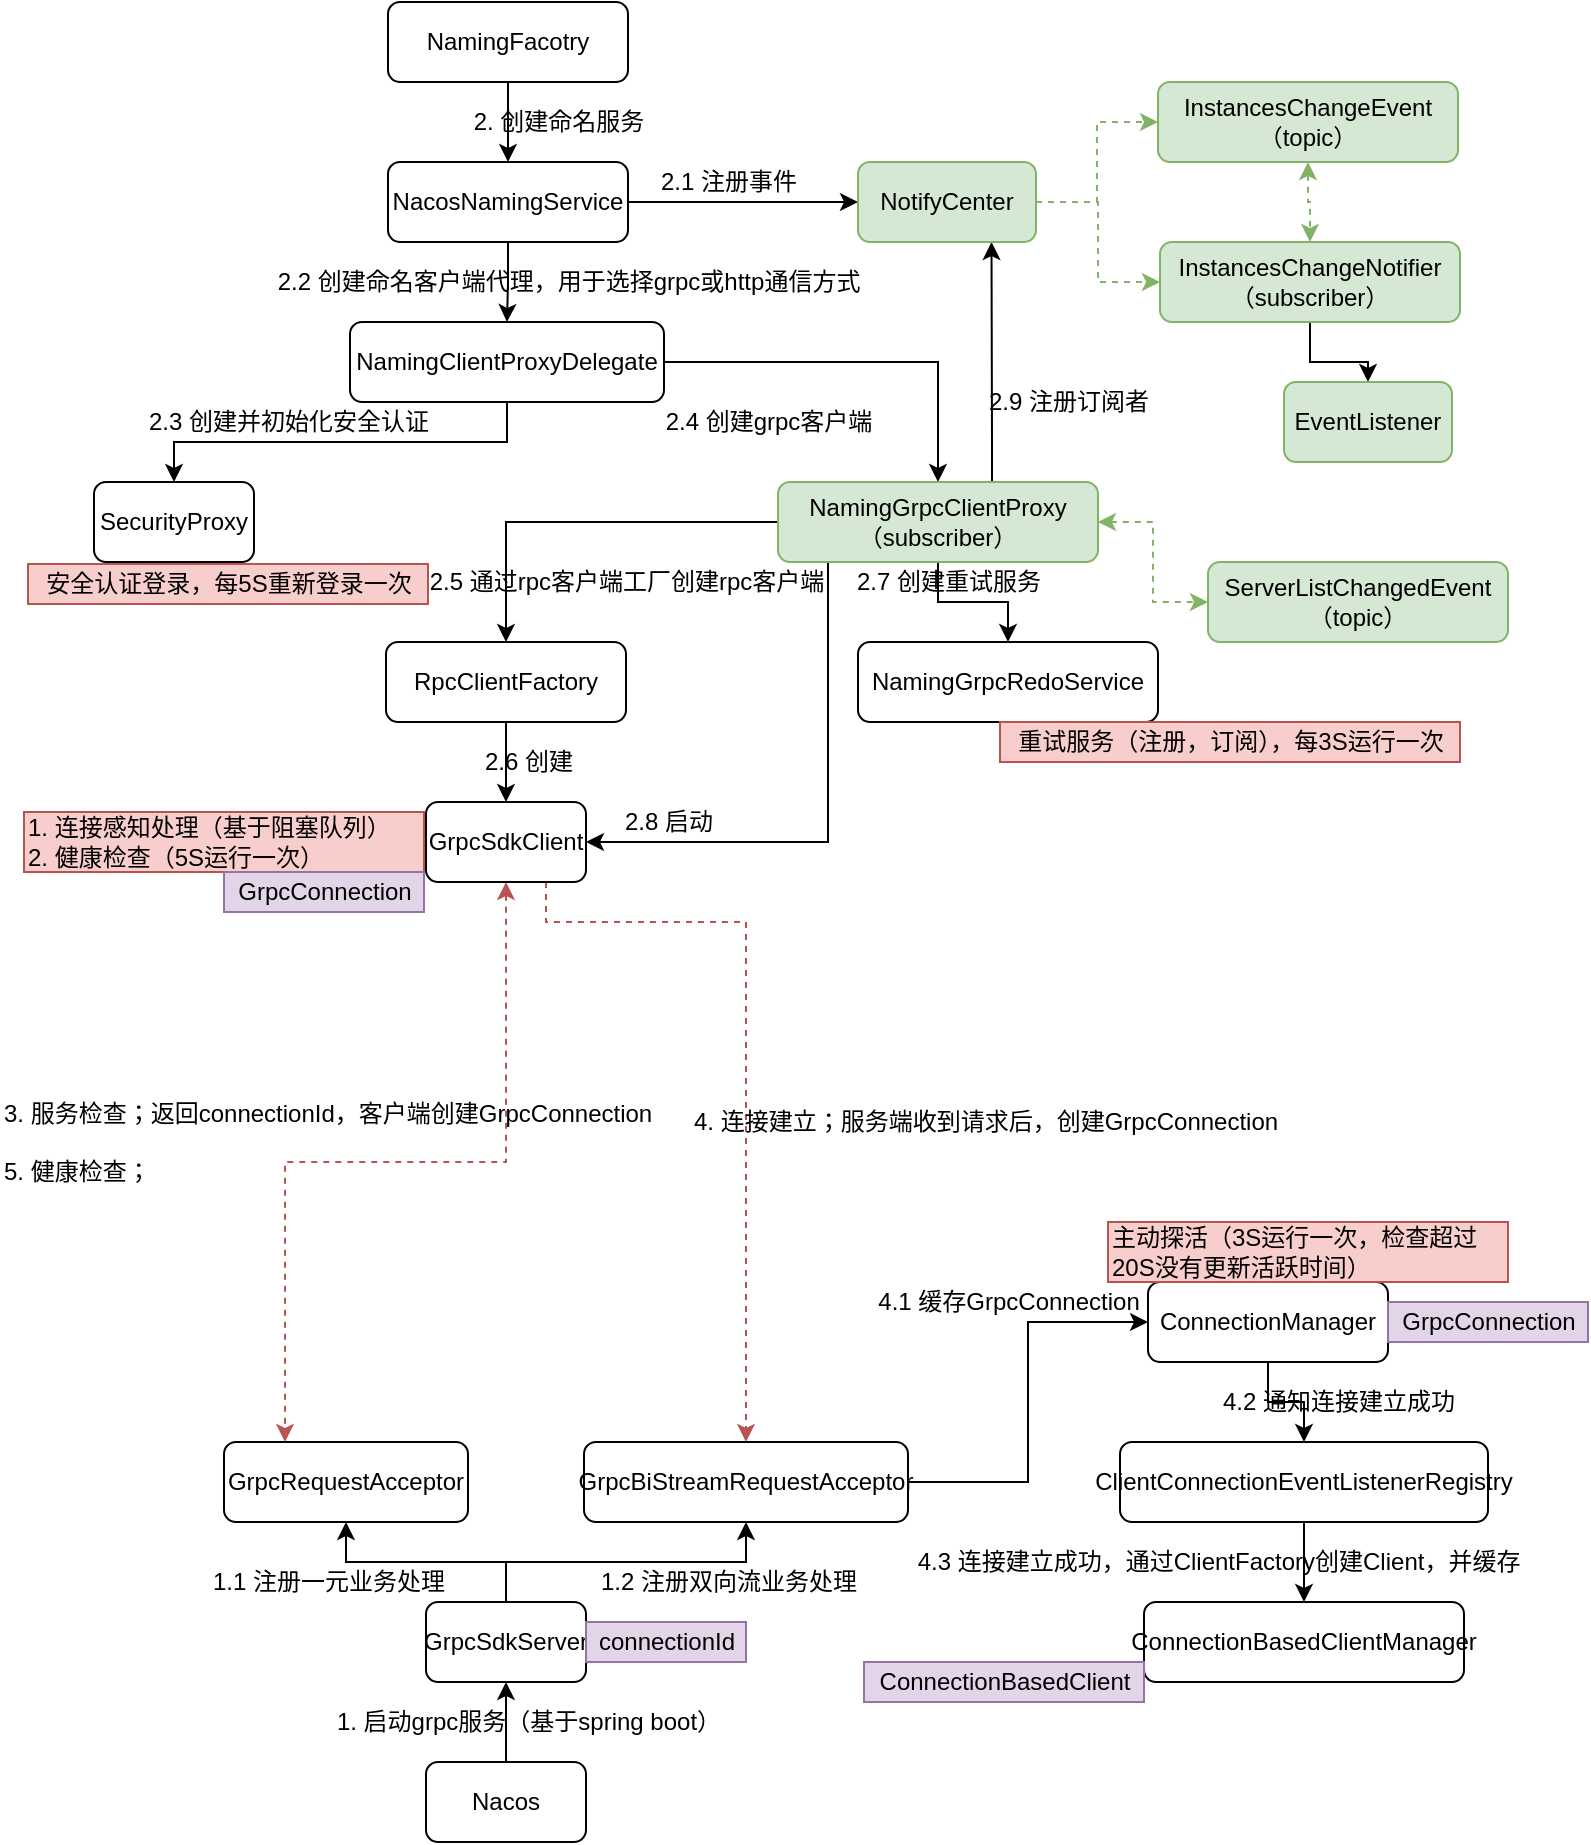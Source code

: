 <mxfile version="15.8.7" type="device"><diagram id="tt5ekTkUBXg02wSBG8P3" name="第 1 页"><mxGraphModel dx="943" dy="739" grid="1" gridSize="10" guides="1" tooltips="1" connect="1" arrows="1" fold="1" page="1" pageScale="1" pageWidth="827" pageHeight="1169" math="0" shadow="0"><root><mxCell id="0"/><mxCell id="1" parent="0"/><mxCell id="f9-lHsc8rP5tucf21f5C-9" style="edgeStyle=orthogonalEdgeStyle;rounded=0;orthogonalLoop=1;jettySize=auto;html=1;" parent="1" source="f9-lHsc8rP5tucf21f5C-1" target="f9-lHsc8rP5tucf21f5C-7" edge="1"><mxGeometry relative="1" as="geometry"/></mxCell><mxCell id="SVOTpCkyqdmJdfq3Dzou-3" style="edgeStyle=orthogonalEdgeStyle;rounded=0;orthogonalLoop=1;jettySize=auto;html=1;entryX=0;entryY=0.5;entryDx=0;entryDy=0;" parent="1" source="f9-lHsc8rP5tucf21f5C-1" target="SVOTpCkyqdmJdfq3Dzou-2" edge="1"><mxGeometry relative="1" as="geometry"/></mxCell><mxCell id="f9-lHsc8rP5tucf21f5C-1" value="NacosNamingService" style="rounded=1;whiteSpace=wrap;html=1;" parent="1" vertex="1"><mxGeometry x="210" y="170" width="120" height="40" as="geometry"/></mxCell><mxCell id="f9-lHsc8rP5tucf21f5C-3" style="edgeStyle=orthogonalEdgeStyle;rounded=0;orthogonalLoop=1;jettySize=auto;html=1;entryX=0.5;entryY=0;entryDx=0;entryDy=0;" parent="1" source="f9-lHsc8rP5tucf21f5C-2" target="f9-lHsc8rP5tucf21f5C-1" edge="1"><mxGeometry relative="1" as="geometry"/></mxCell><mxCell id="f9-lHsc8rP5tucf21f5C-2" value="NamingFacotry" style="rounded=1;whiteSpace=wrap;html=1;" parent="1" vertex="1"><mxGeometry x="210" y="90" width="120" height="40" as="geometry"/></mxCell><mxCell id="f9-lHsc8rP5tucf21f5C-4" value="2. 创建命名服务" style="text;html=1;align=center;verticalAlign=middle;resizable=0;points=[];autosize=1;strokeColor=none;fillColor=none;" parent="1" vertex="1"><mxGeometry x="245" y="140" width="100" height="20" as="geometry"/></mxCell><mxCell id="f9-lHsc8rP5tucf21f5C-12" style="edgeStyle=orthogonalEdgeStyle;rounded=0;orthogonalLoop=1;jettySize=auto;html=1;entryX=0.5;entryY=0;entryDx=0;entryDy=0;" parent="1" source="f9-lHsc8rP5tucf21f5C-7" target="f9-lHsc8rP5tucf21f5C-11" edge="1"><mxGeometry relative="1" as="geometry"><Array as="points"><mxPoint x="269" y="310"/><mxPoint x="103" y="310"/></Array></mxGeometry></mxCell><mxCell id="f9-lHsc8rP5tucf21f5C-16" style="edgeStyle=orthogonalEdgeStyle;rounded=0;orthogonalLoop=1;jettySize=auto;html=1;" parent="1" source="f9-lHsc8rP5tucf21f5C-7" target="f9-lHsc8rP5tucf21f5C-15" edge="1"><mxGeometry relative="1" as="geometry"/></mxCell><mxCell id="f9-lHsc8rP5tucf21f5C-7" value="NamingClientProxyDelegate" style="rounded=1;whiteSpace=wrap;html=1;" parent="1" vertex="1"><mxGeometry x="191" y="250" width="157" height="40" as="geometry"/></mxCell><mxCell id="f9-lHsc8rP5tucf21f5C-10" value="2.2 创建命名客户端代理，用于选择grpc或http通信方式" style="text;html=1;align=center;verticalAlign=middle;resizable=0;points=[];autosize=1;strokeColor=none;fillColor=none;" parent="1" vertex="1"><mxGeometry x="145" y="220" width="310" height="20" as="geometry"/></mxCell><mxCell id="f9-lHsc8rP5tucf21f5C-11" value="SecurityProxy" style="rounded=1;whiteSpace=wrap;html=1;" parent="1" vertex="1"><mxGeometry x="63" y="330" width="80" height="40" as="geometry"/></mxCell><mxCell id="f9-lHsc8rP5tucf21f5C-13" value="2.3 创建并初始化安全认证" style="text;html=1;align=center;verticalAlign=middle;resizable=0;points=[];autosize=1;strokeColor=none;fillColor=none;" parent="1" vertex="1"><mxGeometry x="80" y="290" width="160" height="20" as="geometry"/></mxCell><mxCell id="f9-lHsc8rP5tucf21f5C-14" value="安全认证登录，每5S重新登录一次" style="text;html=1;align=center;verticalAlign=middle;resizable=0;points=[];autosize=1;strokeColor=#b85450;fillColor=#f8cecc;" parent="1" vertex="1"><mxGeometry x="30" y="371" width="200" height="20" as="geometry"/></mxCell><mxCell id="f9-lHsc8rP5tucf21f5C-22" style="edgeStyle=orthogonalEdgeStyle;rounded=0;orthogonalLoop=1;jettySize=auto;html=1;" parent="1" source="f9-lHsc8rP5tucf21f5C-15" target="f9-lHsc8rP5tucf21f5C-21" edge="1"><mxGeometry relative="1" as="geometry"/></mxCell><mxCell id="f9-lHsc8rP5tucf21f5C-26" style="edgeStyle=orthogonalEdgeStyle;rounded=0;orthogonalLoop=1;jettySize=auto;html=1;" parent="1" source="f9-lHsc8rP5tucf21f5C-15" target="f9-lHsc8rP5tucf21f5C-25" edge="1"><mxGeometry relative="1" as="geometry"/></mxCell><mxCell id="f9-lHsc8rP5tucf21f5C-32" style="edgeStyle=orthogonalEdgeStyle;rounded=0;orthogonalLoop=1;jettySize=auto;html=1;entryX=1;entryY=0.5;entryDx=0;entryDy=0;" parent="1" source="f9-lHsc8rP5tucf21f5C-15" target="f9-lHsc8rP5tucf21f5C-18" edge="1"><mxGeometry relative="1" as="geometry"><Array as="points"><mxPoint x="430" y="510"/></Array></mxGeometry></mxCell><mxCell id="SVOTpCkyqdmJdfq3Dzou-13" style="edgeStyle=orthogonalEdgeStyle;rounded=0;orthogonalLoop=1;jettySize=auto;html=1;entryX=0.75;entryY=1;entryDx=0;entryDy=0;startArrow=none;startFill=0;" parent="1" source="f9-lHsc8rP5tucf21f5C-15" target="SVOTpCkyqdmJdfq3Dzou-2" edge="1"><mxGeometry relative="1" as="geometry"><Array as="points"><mxPoint x="512" y="310"/><mxPoint x="512" y="310"/></Array></mxGeometry></mxCell><mxCell id="SVOTpCkyqdmJdfq3Dzou-16" style="edgeStyle=orthogonalEdgeStyle;rounded=0;orthogonalLoop=1;jettySize=auto;html=1;entryX=0;entryY=0.5;entryDx=0;entryDy=0;startArrow=classic;startFill=1;dashed=1;fillColor=#d5e8d4;strokeColor=#82b366;" parent="1" source="f9-lHsc8rP5tucf21f5C-15" target="SVOTpCkyqdmJdfq3Dzou-15" edge="1"><mxGeometry relative="1" as="geometry"/></mxCell><mxCell id="f9-lHsc8rP5tucf21f5C-15" value="NamingGrpcClientProxy&lt;br&gt;（subscriber）" style="rounded=1;whiteSpace=wrap;html=1;fillColor=#d5e8d4;strokeColor=#82b366;" parent="1" vertex="1"><mxGeometry x="405" y="330" width="160" height="40" as="geometry"/></mxCell><mxCell id="f9-lHsc8rP5tucf21f5C-17" value="2.4 创建grpc客户端" style="text;html=1;align=center;verticalAlign=middle;resizable=0;points=[];autosize=1;strokeColor=none;fillColor=none;" parent="1" vertex="1"><mxGeometry x="340" y="290" width="120" height="20" as="geometry"/></mxCell><mxCell id="f9-lHsc8rP5tucf21f5C-46" style="edgeStyle=orthogonalEdgeStyle;rounded=0;orthogonalLoop=1;jettySize=auto;html=1;entryX=0.25;entryY=0;entryDx=0;entryDy=0;startArrow=classic;startFill=1;dashed=1;fillColor=#f8cecc;strokeColor=#b85450;" parent="1" source="f9-lHsc8rP5tucf21f5C-18" target="f9-lHsc8rP5tucf21f5C-40" edge="1"><mxGeometry relative="1" as="geometry"/></mxCell><mxCell id="f9-lHsc8rP5tucf21f5C-50" style="edgeStyle=orthogonalEdgeStyle;rounded=0;orthogonalLoop=1;jettySize=auto;html=1;startArrow=none;startFill=0;dashed=1;fillColor=#f8cecc;strokeColor=#b85450;exitX=0.75;exitY=1;exitDx=0;exitDy=0;" parent="1" source="f9-lHsc8rP5tucf21f5C-18" target="f9-lHsc8rP5tucf21f5C-43" edge="1"><mxGeometry relative="1" as="geometry"><Array as="points"><mxPoint x="289" y="550"/><mxPoint x="389" y="550"/></Array></mxGeometry></mxCell><mxCell id="f9-lHsc8rP5tucf21f5C-18" value="GrpcSdkClient" style="rounded=1;whiteSpace=wrap;html=1;" parent="1" vertex="1"><mxGeometry x="229" y="490" width="80" height="40" as="geometry"/></mxCell><mxCell id="f9-lHsc8rP5tucf21f5C-21" value="NamingGrpcRedoService" style="rounded=1;whiteSpace=wrap;html=1;" parent="1" vertex="1"><mxGeometry x="445" y="410" width="150" height="40" as="geometry"/></mxCell><mxCell id="f9-lHsc8rP5tucf21f5C-23" value="2.7 创建重试服务" style="text;html=1;align=center;verticalAlign=middle;resizable=0;points=[];autosize=1;strokeColor=none;fillColor=none;" parent="1" vertex="1"><mxGeometry x="435" y="370" width="110" height="20" as="geometry"/></mxCell><mxCell id="f9-lHsc8rP5tucf21f5C-28" style="edgeStyle=orthogonalEdgeStyle;rounded=0;orthogonalLoop=1;jettySize=auto;html=1;" parent="1" source="f9-lHsc8rP5tucf21f5C-25" target="f9-lHsc8rP5tucf21f5C-18" edge="1"><mxGeometry relative="1" as="geometry"/></mxCell><mxCell id="f9-lHsc8rP5tucf21f5C-25" value="RpcClientFactory" style="rounded=1;whiteSpace=wrap;html=1;" parent="1" vertex="1"><mxGeometry x="209" y="410" width="120" height="40" as="geometry"/></mxCell><mxCell id="f9-lHsc8rP5tucf21f5C-27" value="2.5 通过rpc客户端工厂创建rpc客户端" style="text;html=1;align=center;verticalAlign=middle;resizable=0;points=[];autosize=1;strokeColor=none;fillColor=none;" parent="1" vertex="1"><mxGeometry x="224" y="370" width="210" height="20" as="geometry"/></mxCell><mxCell id="f9-lHsc8rP5tucf21f5C-29" value="2.6 创建" style="text;html=1;align=center;verticalAlign=middle;resizable=0;points=[];autosize=1;strokeColor=none;fillColor=none;" parent="1" vertex="1"><mxGeometry x="250" y="460" width="60" height="20" as="geometry"/></mxCell><mxCell id="f9-lHsc8rP5tucf21f5C-30" value="重试服务（注册，订阅），每3S运行一次" style="text;html=1;align=center;verticalAlign=middle;resizable=0;points=[];autosize=1;strokeColor=#b85450;fillColor=#f8cecc;" parent="1" vertex="1"><mxGeometry x="516" y="450" width="230" height="20" as="geometry"/></mxCell><mxCell id="f9-lHsc8rP5tucf21f5C-33" value="2.8 启动" style="text;html=1;align=center;verticalAlign=middle;resizable=0;points=[];autosize=1;strokeColor=none;fillColor=none;" parent="1" vertex="1"><mxGeometry x="320" y="490" width="60" height="20" as="geometry"/></mxCell><mxCell id="f9-lHsc8rP5tucf21f5C-34" value="1. 连接感知处理（基于阻塞队列）&lt;br&gt;2. 健康检查（5S运行一次）" style="text;html=1;align=left;verticalAlign=middle;resizable=0;points=[];autosize=1;strokeColor=#b85450;fillColor=#f8cecc;" parent="1" vertex="1"><mxGeometry x="28" y="495" width="200" height="30" as="geometry"/></mxCell><mxCell id="f9-lHsc8rP5tucf21f5C-38" style="edgeStyle=orthogonalEdgeStyle;rounded=0;orthogonalLoop=1;jettySize=auto;html=1;" parent="1" source="f9-lHsc8rP5tucf21f5C-36" target="f9-lHsc8rP5tucf21f5C-37" edge="1"><mxGeometry relative="1" as="geometry"/></mxCell><mxCell id="f9-lHsc8rP5tucf21f5C-36" value="Nacos" style="rounded=1;whiteSpace=wrap;html=1;" parent="1" vertex="1"><mxGeometry x="229" y="970" width="80" height="40" as="geometry"/></mxCell><mxCell id="f9-lHsc8rP5tucf21f5C-41" style="edgeStyle=orthogonalEdgeStyle;rounded=0;orthogonalLoop=1;jettySize=auto;html=1;entryX=0.5;entryY=1;entryDx=0;entryDy=0;" parent="1" source="f9-lHsc8rP5tucf21f5C-37" target="f9-lHsc8rP5tucf21f5C-40" edge="1"><mxGeometry relative="1" as="geometry"/></mxCell><mxCell id="f9-lHsc8rP5tucf21f5C-44" style="edgeStyle=orthogonalEdgeStyle;rounded=0;orthogonalLoop=1;jettySize=auto;html=1;" parent="1" source="f9-lHsc8rP5tucf21f5C-37" target="f9-lHsc8rP5tucf21f5C-43" edge="1"><mxGeometry relative="1" as="geometry"/></mxCell><mxCell id="f9-lHsc8rP5tucf21f5C-37" value="GrpcSdkServer" style="rounded=1;whiteSpace=wrap;html=1;" parent="1" vertex="1"><mxGeometry x="229" y="890" width="80" height="40" as="geometry"/></mxCell><mxCell id="f9-lHsc8rP5tucf21f5C-39" value="1. 启动grpc服务（基于spring boot）" style="text;html=1;align=center;verticalAlign=middle;resizable=0;points=[];autosize=1;strokeColor=none;fillColor=none;" parent="1" vertex="1"><mxGeometry x="175" y="940" width="210" height="20" as="geometry"/></mxCell><mxCell id="f9-lHsc8rP5tucf21f5C-40" value="GrpcRequestAcceptor" style="rounded=1;whiteSpace=wrap;html=1;" parent="1" vertex="1"><mxGeometry x="128" y="810" width="122" height="40" as="geometry"/></mxCell><mxCell id="f9-lHsc8rP5tucf21f5C-42" value="1.1 注册一元业务处理" style="text;html=1;align=center;verticalAlign=middle;resizable=0;points=[];autosize=1;strokeColor=none;fillColor=none;" parent="1" vertex="1"><mxGeometry x="115" y="870" width="130" height="20" as="geometry"/></mxCell><mxCell id="f9-lHsc8rP5tucf21f5C-54" style="edgeStyle=orthogonalEdgeStyle;rounded=0;orthogonalLoop=1;jettySize=auto;html=1;entryX=0;entryY=0.5;entryDx=0;entryDy=0;startArrow=none;startFill=0;" parent="1" source="f9-lHsc8rP5tucf21f5C-43" target="f9-lHsc8rP5tucf21f5C-52" edge="1"><mxGeometry relative="1" as="geometry"/></mxCell><mxCell id="f9-lHsc8rP5tucf21f5C-43" value="GrpcBiStreamRequestAcceptor" style="rounded=1;whiteSpace=wrap;html=1;" parent="1" vertex="1"><mxGeometry x="308" y="810" width="162" height="40" as="geometry"/></mxCell><mxCell id="f9-lHsc8rP5tucf21f5C-45" value="1.2 注册双向流业务处理" style="text;html=1;align=center;verticalAlign=middle;resizable=0;points=[];autosize=1;strokeColor=none;fillColor=none;" parent="1" vertex="1"><mxGeometry x="310" y="870" width="140" height="20" as="geometry"/></mxCell><mxCell id="f9-lHsc8rP5tucf21f5C-47" value="3. 服务检查；返回connectionId，客户端创建GrpcConnection&lt;br&gt;&lt;br&gt;5. 健康检查；" style="text;html=1;align=left;verticalAlign=middle;resizable=0;points=[];autosize=1;strokeColor=none;fillColor=none;" parent="1" vertex="1"><mxGeometry x="16" y="635" width="340" height="50" as="geometry"/></mxCell><mxCell id="f9-lHsc8rP5tucf21f5C-48" value="connectionId" style="text;html=1;align=center;verticalAlign=middle;resizable=0;points=[];autosize=1;strokeColor=#9673a6;fillColor=#e1d5e7;" parent="1" vertex="1"><mxGeometry x="309" y="900" width="80" height="20" as="geometry"/></mxCell><mxCell id="f9-lHsc8rP5tucf21f5C-51" value="4. 连接建立；服务端收到请求后，创建&lt;span style=&quot;text-align: center&quot;&gt;GrpcConnection&lt;/span&gt;" style="text;html=1;align=left;verticalAlign=middle;resizable=0;points=[];autosize=1;strokeColor=none;fillColor=none;" parent="1" vertex="1"><mxGeometry x="361" y="640" width="310" height="20" as="geometry"/></mxCell><mxCell id="9hAfvHNhGDxyAPwjNuef-2" style="edgeStyle=orthogonalEdgeStyle;rounded=0;orthogonalLoop=1;jettySize=auto;html=1;" parent="1" source="f9-lHsc8rP5tucf21f5C-52" target="9hAfvHNhGDxyAPwjNuef-1" edge="1"><mxGeometry relative="1" as="geometry"/></mxCell><mxCell id="f9-lHsc8rP5tucf21f5C-52" value="ConnectionManager" style="rounded=1;whiteSpace=wrap;html=1;" parent="1" vertex="1"><mxGeometry x="590" y="730" width="120" height="40" as="geometry"/></mxCell><mxCell id="f9-lHsc8rP5tucf21f5C-55" value="4.1 缓存GrpcConnection&lt;span style=&quot;color: rgba(0 , 0 , 0 , 0) ; font-family: monospace ; font-size: 0px&quot;&gt;%3CmxGraphModel%3E%3Croot%3E%3CmxCell%20id%3D%220%22%2F%3E%3CmxCell%20id%3D%221%22%20parent%3D%220%22%2F%3E%3CmxCell%20id%3D%222%22%20value%3D%22GrpcBiStreamRequestAcceptor%22%20style%3D%22rounded%3D1%3BwhiteSpace%3Dwrap%3Bhtml%3D1%3B%22%20vertex%3D%221%22%20parent%3D%221%22%3E%3CmxGeometry%20x%3D%22238%22%20y%3D%22920%22%20width%3D%22162%22%20height%3D%2240%22%20as%3D%22geometry%22%2F%3E%3C%2FmxCell%3E%3C%2Froot%3E%3C%2FmxGraphModel%3E&lt;/span&gt;" style="text;html=1;align=center;verticalAlign=middle;resizable=0;points=[];autosize=1;strokeColor=none;fillColor=none;" parent="1" vertex="1"><mxGeometry x="445" y="730" width="150" height="20" as="geometry"/></mxCell><mxCell id="f9-lHsc8rP5tucf21f5C-56" value="GrpcConnection" style="text;html=1;align=center;verticalAlign=middle;resizable=0;points=[];autosize=1;strokeColor=#9673a6;fillColor=#e1d5e7;" parent="1" vertex="1"><mxGeometry x="128" y="525" width="100" height="20" as="geometry"/></mxCell><mxCell id="f9-lHsc8rP5tucf21f5C-57" value="GrpcConnection" style="text;html=1;align=center;verticalAlign=middle;resizable=0;points=[];autosize=1;strokeColor=#9673a6;fillColor=#e1d5e7;" parent="1" vertex="1"><mxGeometry x="710" y="740" width="100" height="20" as="geometry"/></mxCell><mxCell id="9hAfvHNhGDxyAPwjNuef-5" style="edgeStyle=orthogonalEdgeStyle;rounded=0;orthogonalLoop=1;jettySize=auto;html=1;" parent="1" source="9hAfvHNhGDxyAPwjNuef-1" target="9hAfvHNhGDxyAPwjNuef-4" edge="1"><mxGeometry relative="1" as="geometry"/></mxCell><mxCell id="9hAfvHNhGDxyAPwjNuef-1" value="ClientConnectionEventListenerRegistry" style="rounded=1;whiteSpace=wrap;html=1;" parent="1" vertex="1"><mxGeometry x="576" y="810" width="184" height="40" as="geometry"/></mxCell><mxCell id="9hAfvHNhGDxyAPwjNuef-3" value="4.2 通知连接建立成功" style="text;html=1;align=center;verticalAlign=middle;resizable=0;points=[];autosize=1;strokeColor=none;fillColor=none;" parent="1" vertex="1"><mxGeometry x="620" y="780" width="130" height="20" as="geometry"/></mxCell><mxCell id="9hAfvHNhGDxyAPwjNuef-4" value="ConnectionBasedClientManager" style="rounded=1;whiteSpace=wrap;html=1;" parent="1" vertex="1"><mxGeometry x="588" y="890" width="160" height="40" as="geometry"/></mxCell><mxCell id="9hAfvHNhGDxyAPwjNuef-6" value="4.3 连接建立成功，通过ClientFactory创建Client，并缓存" style="text;html=1;align=center;verticalAlign=middle;resizable=0;points=[];autosize=1;strokeColor=none;fillColor=none;" parent="1" vertex="1"><mxGeometry x="465" y="860" width="320" height="20" as="geometry"/></mxCell><mxCell id="9hAfvHNhGDxyAPwjNuef-7" value="ConnectionBasedClient" style="text;html=1;align=center;verticalAlign=middle;resizable=0;points=[];autosize=1;strokeColor=#9673a6;fillColor=#e1d5e7;" parent="1" vertex="1"><mxGeometry x="448" y="920" width="140" height="20" as="geometry"/></mxCell><mxCell id="SVOTpCkyqdmJdfq3Dzou-8" style="edgeStyle=orthogonalEdgeStyle;rounded=0;orthogonalLoop=1;jettySize=auto;html=1;entryX=0;entryY=0.5;entryDx=0;entryDy=0;dashed=1;startArrow=none;startFill=0;fillColor=#d5e8d4;strokeColor=#82b366;" parent="1" source="SVOTpCkyqdmJdfq3Dzou-2" target="SVOTpCkyqdmJdfq3Dzou-4" edge="1"><mxGeometry relative="1" as="geometry"/></mxCell><mxCell id="SVOTpCkyqdmJdfq3Dzou-9" style="edgeStyle=orthogonalEdgeStyle;rounded=0;orthogonalLoop=1;jettySize=auto;html=1;entryX=0;entryY=0.5;entryDx=0;entryDy=0;dashed=1;startArrow=none;startFill=0;fillColor=#d5e8d4;strokeColor=#82b366;" parent="1" source="SVOTpCkyqdmJdfq3Dzou-2" target="SVOTpCkyqdmJdfq3Dzou-6" edge="1"><mxGeometry relative="1" as="geometry"/></mxCell><mxCell id="SVOTpCkyqdmJdfq3Dzou-2" value="&lt;span&gt;NotifyCenter&lt;/span&gt;" style="rounded=1;whiteSpace=wrap;html=1;fillColor=#d5e8d4;strokeColor=#82b366;" parent="1" vertex="1"><mxGeometry x="445" y="170" width="89" height="40" as="geometry"/></mxCell><mxCell id="SVOTpCkyqdmJdfq3Dzou-7" style="edgeStyle=orthogonalEdgeStyle;rounded=0;orthogonalLoop=1;jettySize=auto;html=1;entryX=0.5;entryY=0;entryDx=0;entryDy=0;dashed=1;startArrow=classic;startFill=1;fillColor=#d5e8d4;strokeColor=#82b366;" parent="1" source="SVOTpCkyqdmJdfq3Dzou-4" target="SVOTpCkyqdmJdfq3Dzou-6" edge="1"><mxGeometry relative="1" as="geometry"/></mxCell><mxCell id="SVOTpCkyqdmJdfq3Dzou-4" value="InstancesChangeEvent&lt;br&gt;（topic）" style="rounded=1;whiteSpace=wrap;html=1;fillColor=#d5e8d4;strokeColor=#82b366;" parent="1" vertex="1"><mxGeometry x="595" y="130" width="150" height="40" as="geometry"/></mxCell><mxCell id="SVOTpCkyqdmJdfq3Dzou-5" value="2.1 注册事件" style="text;html=1;align=center;verticalAlign=middle;resizable=0;points=[];autosize=1;strokeColor=none;fillColor=none;" parent="1" vertex="1"><mxGeometry x="340" y="170" width="80" height="20" as="geometry"/></mxCell><mxCell id="NRBlgb2Xs4nBUmE3Rt-G-4" style="edgeStyle=orthogonalEdgeStyle;rounded=0;orthogonalLoop=1;jettySize=auto;html=1;" parent="1" source="SVOTpCkyqdmJdfq3Dzou-6" target="SVOTpCkyqdmJdfq3Dzou-10" edge="1"><mxGeometry relative="1" as="geometry"/></mxCell><mxCell id="SVOTpCkyqdmJdfq3Dzou-6" value="InstancesChangeNotifier&lt;br&gt;（subscriber）" style="rounded=1;whiteSpace=wrap;html=1;fillColor=#d5e8d4;strokeColor=#82b366;" parent="1" vertex="1"><mxGeometry x="596" y="210" width="150" height="40" as="geometry"/></mxCell><mxCell id="SVOTpCkyqdmJdfq3Dzou-10" value="EventListener" style="rounded=1;whiteSpace=wrap;html=1;fillColor=#d5e8d4;strokeColor=#82b366;" parent="1" vertex="1"><mxGeometry x="658" y="280" width="84" height="40" as="geometry"/></mxCell><mxCell id="SVOTpCkyqdmJdfq3Dzou-14" value="2.9 注册订阅者" style="text;html=1;align=center;verticalAlign=middle;resizable=0;points=[];autosize=1;strokeColor=none;fillColor=none;" parent="1" vertex="1"><mxGeometry x="500" y="280" width="100" height="20" as="geometry"/></mxCell><mxCell id="SVOTpCkyqdmJdfq3Dzou-15" value="ServerListChangedEvent&lt;br&gt;（topic）" style="rounded=1;whiteSpace=wrap;html=1;fillColor=#d5e8d4;strokeColor=#82b366;" parent="1" vertex="1"><mxGeometry x="620" y="370" width="150" height="40" as="geometry"/></mxCell><mxCell id="dCWMBVrl0F1vBNZYc6uz-1" value="主动探活（3S运行一次，检查超过&lt;br&gt;20S没有更新活跃时间）" style="text;html=1;align=left;verticalAlign=middle;resizable=0;points=[];autosize=1;strokeColor=#b85450;fillColor=#f8cecc;" vertex="1" parent="1"><mxGeometry x="570" y="700" width="200" height="30" as="geometry"/></mxCell></root></mxGraphModel></diagram></mxfile>